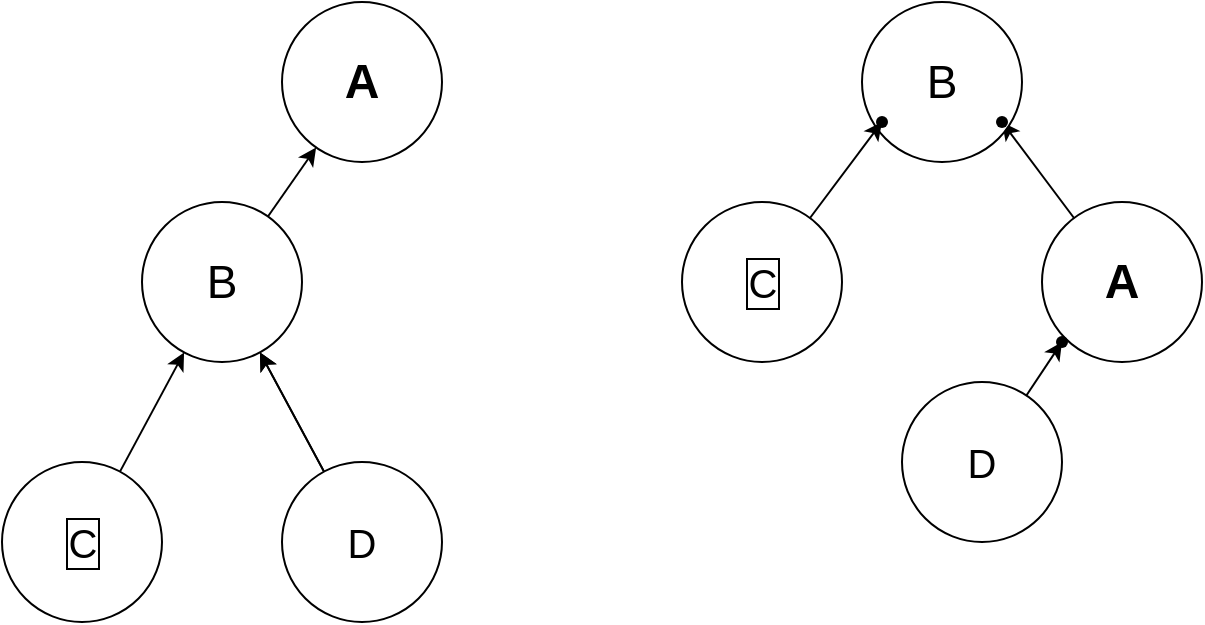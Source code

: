 <mxfile>
    <diagram id="D5KT-FlETZNNRbSJRhos" name="第 1 页">
        <mxGraphModel dx="564" dy="469" grid="1" gridSize="10" guides="1" tooltips="1" connect="1" arrows="1" fold="1" page="1" pageScale="1" pageWidth="3300" pageHeight="4681" math="0" shadow="0">
            <root>
                <mxCell id="0"/>
                <mxCell id="1" parent="0"/>
                <mxCell id="2" value="&lt;h1&gt;A&lt;/h1&gt;" style="ellipse;whiteSpace=wrap;html=1;" parent="1" vertex="1">
                    <mxGeometry x="230" y="390" width="80" height="80" as="geometry"/>
                </mxCell>
                <mxCell id="22" value="" style="edgeStyle=none;html=1;" edge="1" parent="1" source="3" target="2">
                    <mxGeometry relative="1" as="geometry"/>
                </mxCell>
                <mxCell id="3" value="B" style="ellipse;whiteSpace=wrap;html=1;fontStyle=0;fontSize=23;" parent="1" vertex="1">
                    <mxGeometry x="160" y="490" width="80" height="80" as="geometry"/>
                </mxCell>
                <mxCell id="21" value="" style="edgeStyle=none;html=1;" edge="1" parent="1" source="4" target="3">
                    <mxGeometry relative="1" as="geometry"/>
                </mxCell>
                <mxCell id="4" value="C" style="ellipse;html=1;fontSize=20;labelBorderColor=default;" parent="1" vertex="1">
                    <mxGeometry x="90" y="620" width="80" height="80" as="geometry"/>
                </mxCell>
                <mxCell id="23" value="" style="edgeStyle=none;html=1;" edge="1" parent="1" source="5" target="3">
                    <mxGeometry relative="1" as="geometry"/>
                </mxCell>
                <mxCell id="24" value="" style="edgeStyle=none;html=1;" edge="1" parent="1" source="5" target="3">
                    <mxGeometry relative="1" as="geometry"/>
                </mxCell>
                <mxCell id="5" value="D" style="ellipse;whiteSpace=wrap;html=1;fontSize=20;" parent="1" vertex="1">
                    <mxGeometry x="230" y="620" width="80" height="80" as="geometry"/>
                </mxCell>
                <mxCell id="27" value="" style="edgeStyle=none;html=1;" edge="1" parent="1" source="17" target="26">
                    <mxGeometry relative="1" as="geometry"/>
                </mxCell>
                <mxCell id="17" value="&lt;h1&gt;A&lt;/h1&gt;" style="ellipse;whiteSpace=wrap;html=1;" vertex="1" parent="1">
                    <mxGeometry x="610" y="490" width="80" height="80" as="geometry"/>
                </mxCell>
                <mxCell id="18" value="B" style="ellipse;whiteSpace=wrap;html=1;fontStyle=0;fontSize=23;" vertex="1" parent="1">
                    <mxGeometry x="520" y="390" width="80" height="80" as="geometry"/>
                </mxCell>
                <mxCell id="29" value="" style="edgeStyle=none;html=1;" edge="1" parent="1" source="19" target="28">
                    <mxGeometry relative="1" as="geometry"/>
                </mxCell>
                <mxCell id="19" value="C" style="ellipse;html=1;fontSize=20;labelBorderColor=default;" vertex="1" parent="1">
                    <mxGeometry x="430" y="490" width="80" height="80" as="geometry"/>
                </mxCell>
                <mxCell id="31" value="" style="edgeStyle=none;html=1;" edge="1" parent="1" source="20" target="30">
                    <mxGeometry relative="1" as="geometry"/>
                </mxCell>
                <mxCell id="20" value="D" style="ellipse;whiteSpace=wrap;html=1;fontSize=20;" vertex="1" parent="1">
                    <mxGeometry x="540" y="580" width="80" height="80" as="geometry"/>
                </mxCell>
                <mxCell id="26" value="" style="shape=waypoint;sketch=0;size=6;pointerEvents=1;points=[];fillColor=default;resizable=0;rotatable=0;perimeter=centerPerimeter;snapToPoint=1;" vertex="1" parent="1">
                    <mxGeometry x="570" y="430" width="40" height="40" as="geometry"/>
                </mxCell>
                <mxCell id="28" value="" style="shape=waypoint;sketch=0;size=6;pointerEvents=1;points=[];fillColor=default;resizable=0;rotatable=0;perimeter=centerPerimeter;snapToPoint=1;fontSize=20;labelBorderColor=default;" vertex="1" parent="1">
                    <mxGeometry x="510" y="430" width="40" height="40" as="geometry"/>
                </mxCell>
                <mxCell id="30" value="" style="shape=waypoint;sketch=0;size=6;pointerEvents=1;points=[];fillColor=default;resizable=0;rotatable=0;perimeter=centerPerimeter;snapToPoint=1;fontSize=20;" vertex="1" parent="1">
                    <mxGeometry x="600" y="540" width="40" height="40" as="geometry"/>
                </mxCell>
            </root>
        </mxGraphModel>
    </diagram>
</mxfile>
